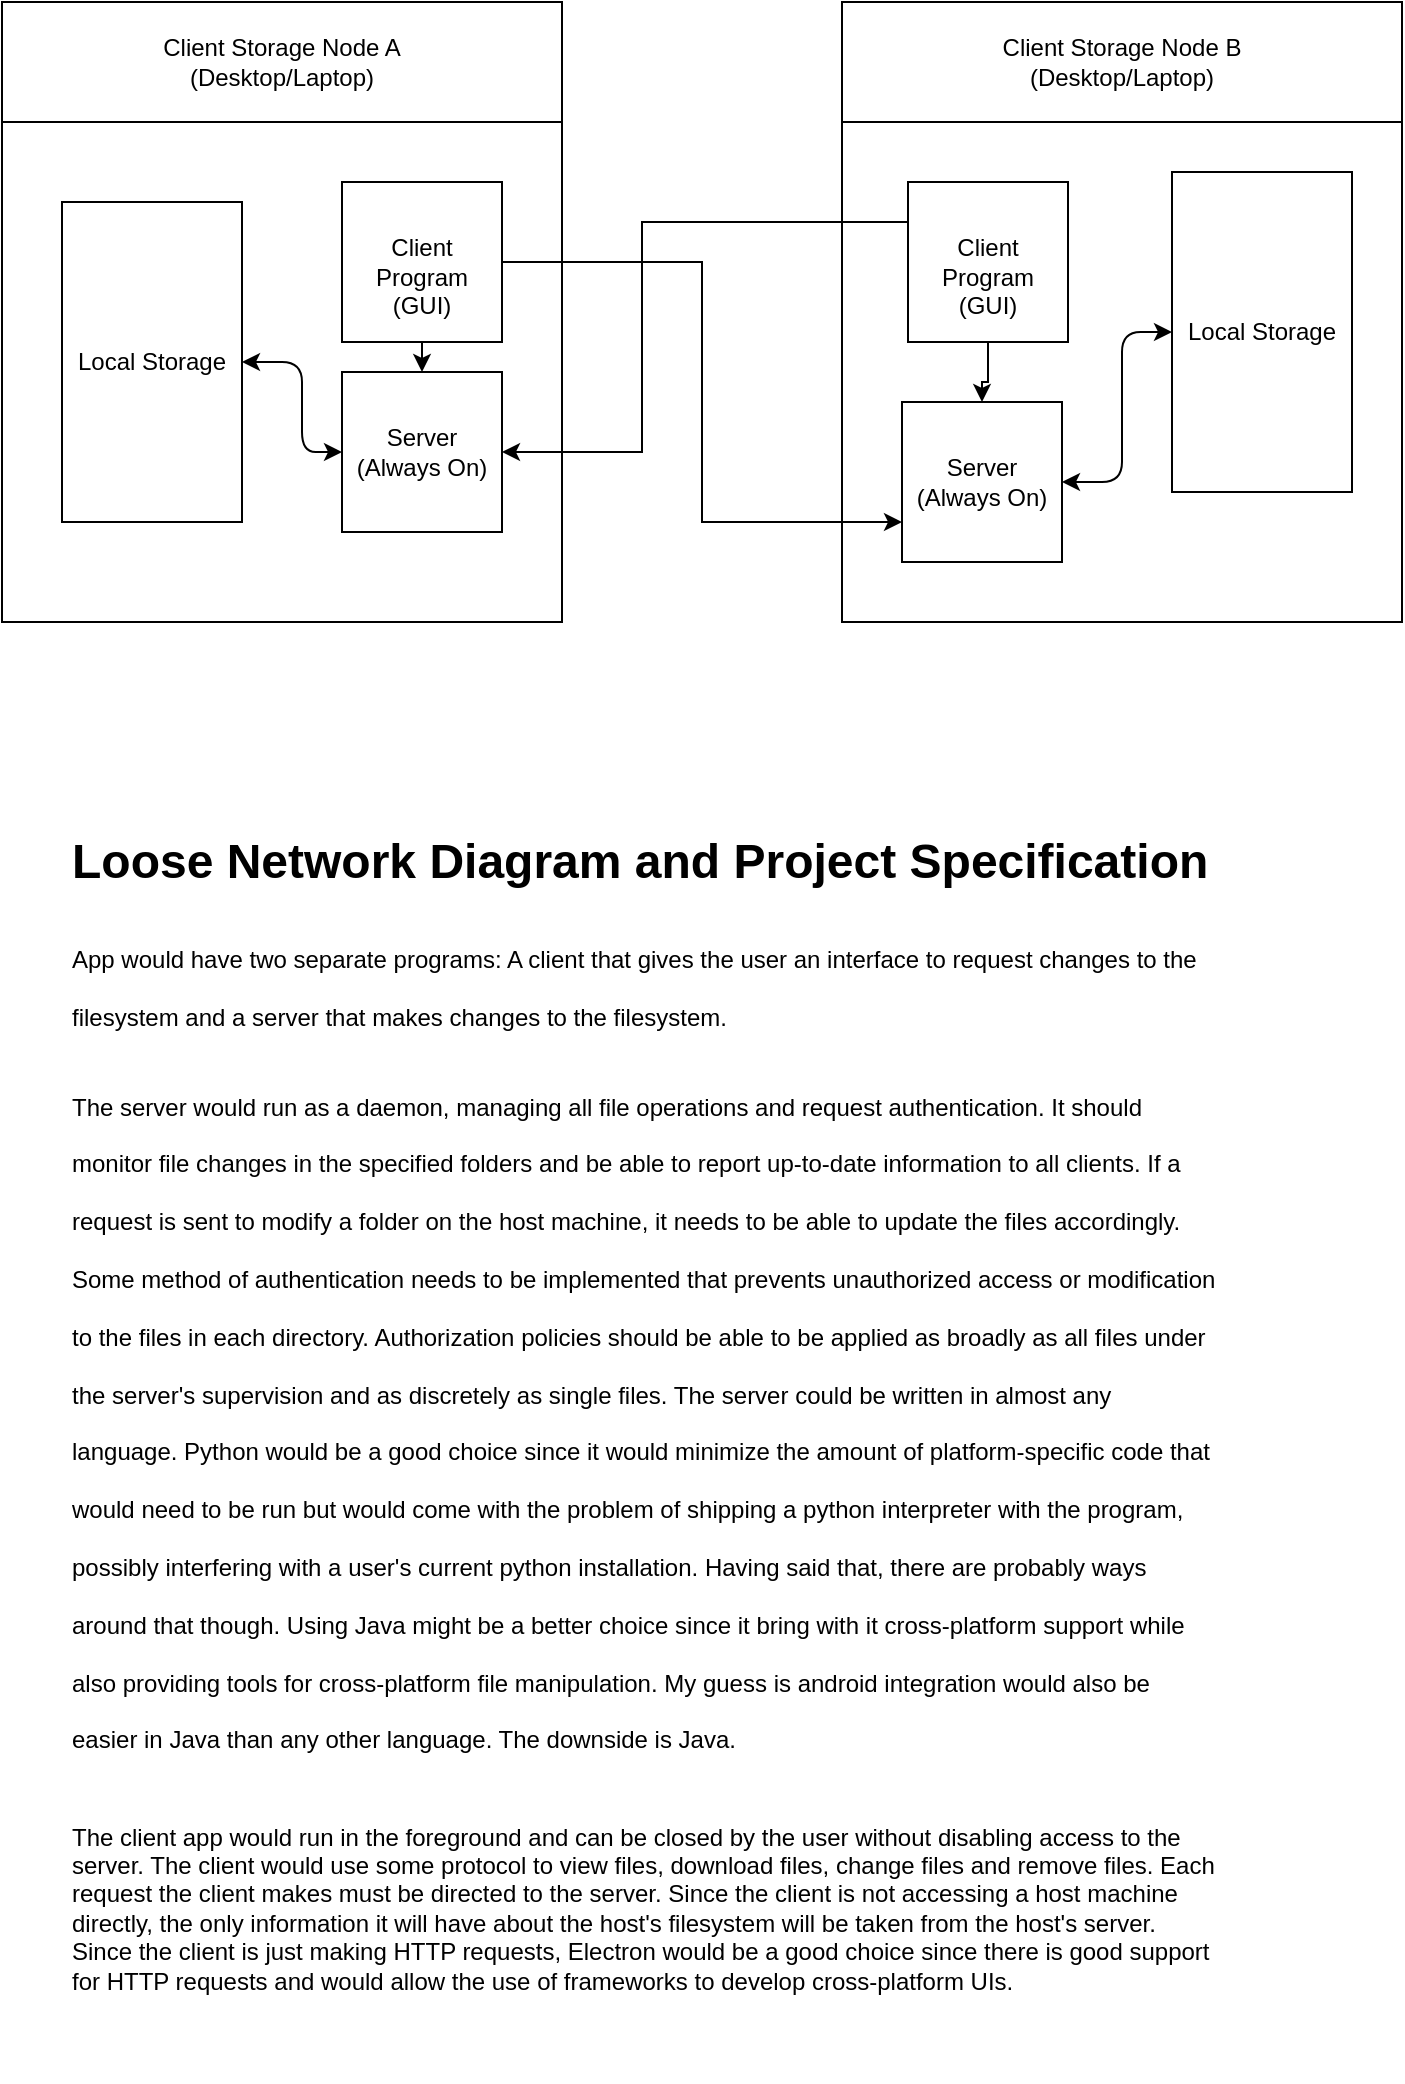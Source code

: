 <mxfile pages="1" version="11.2.8" type="github"><diagram id="0vi3HyR-SskDz97l8te9" name="Page-1"><mxGraphModel dx="1995" dy="1085" grid="1" gridSize="10" guides="1" tooltips="1" connect="1" arrows="1" fold="1" page="1" pageScale="1" pageWidth="850" pageHeight="1100" math="0" shadow="0"><root><mxCell id="0"/><mxCell id="1" parent="0"/><mxCell id="u3O_rRwV4unvYOibPfHP-1" value="" style="rounded=0;whiteSpace=wrap;html=1;" vertex="1" parent="1"><mxGeometry x="90" y="90" width="280" height="250" as="geometry"/></mxCell><mxCell id="u3O_rRwV4unvYOibPfHP-2" value="Client Storage Node A&lt;br&gt;(Desktop/Laptop)" style="rounded=0;whiteSpace=wrap;html=1;" vertex="1" parent="1"><mxGeometry x="90" y="30" width="280" height="60" as="geometry"/></mxCell><mxCell id="u3O_rRwV4unvYOibPfHP-21" style="edgeStyle=orthogonalEdgeStyle;rounded=0;orthogonalLoop=1;jettySize=auto;html=1;exitX=0.5;exitY=1;exitDx=0;exitDy=0;entryX=0.5;entryY=0;entryDx=0;entryDy=0;" edge="1" parent="1" source="u3O_rRwV4unvYOibPfHP-3" target="u3O_rRwV4unvYOibPfHP-4"><mxGeometry relative="1" as="geometry"/></mxCell><mxCell id="u3O_rRwV4unvYOibPfHP-3" value="&lt;br&gt;Client Program&lt;br&gt;(GUI)" style="whiteSpace=wrap;html=1;aspect=fixed;" vertex="1" parent="1"><mxGeometry x="260" y="120" width="80" height="80" as="geometry"/></mxCell><mxCell id="u3O_rRwV4unvYOibPfHP-4" value="Server&lt;br&gt;(Always On)" style="whiteSpace=wrap;html=1;aspect=fixed;" vertex="1" parent="1"><mxGeometry x="260" y="215" width="80" height="80" as="geometry"/></mxCell><mxCell id="u3O_rRwV4unvYOibPfHP-6" value="Local Storage" style="rounded=0;whiteSpace=wrap;html=1;" vertex="1" parent="1"><mxGeometry x="120" y="130" width="90" height="160" as="geometry"/></mxCell><mxCell id="u3O_rRwV4unvYOibPfHP-12" value="" style="group" vertex="1" connectable="0" parent="1"><mxGeometry x="510" y="30" width="280" height="310" as="geometry"/></mxCell><mxCell id="u3O_rRwV4unvYOibPfHP-7" value="" style="rounded=0;whiteSpace=wrap;html=1;" vertex="1" parent="u3O_rRwV4unvYOibPfHP-12"><mxGeometry y="60" width="280" height="250" as="geometry"/></mxCell><mxCell id="u3O_rRwV4unvYOibPfHP-8" value="Client Storage Node B&lt;br&gt;(Desktop/Laptop)" style="rounded=0;whiteSpace=wrap;html=1;" vertex="1" parent="u3O_rRwV4unvYOibPfHP-12"><mxGeometry width="280" height="60" as="geometry"/></mxCell><mxCell id="u3O_rRwV4unvYOibPfHP-11" value="Local Storage" style="rounded=0;whiteSpace=wrap;html=1;" vertex="1" parent="u3O_rRwV4unvYOibPfHP-12"><mxGeometry x="165" y="85" width="90" height="160" as="geometry"/></mxCell><mxCell id="u3O_rRwV4unvYOibPfHP-10" value="Server&lt;br&gt;(Always On)" style="whiteSpace=wrap;html=1;aspect=fixed;" vertex="1" parent="u3O_rRwV4unvYOibPfHP-12"><mxGeometry x="30" y="200" width="80" height="80" as="geometry"/></mxCell><mxCell id="u3O_rRwV4unvYOibPfHP-20" style="edgeStyle=orthogonalEdgeStyle;rounded=0;orthogonalLoop=1;jettySize=auto;html=1;exitX=0.5;exitY=1;exitDx=0;exitDy=0;" edge="1" parent="u3O_rRwV4unvYOibPfHP-12" source="u3O_rRwV4unvYOibPfHP-9" target="u3O_rRwV4unvYOibPfHP-10"><mxGeometry relative="1" as="geometry"/></mxCell><mxCell id="u3O_rRwV4unvYOibPfHP-9" value="&lt;br&gt;Client Program&lt;br&gt;(GUI)" style="whiteSpace=wrap;html=1;aspect=fixed;" vertex="1" parent="u3O_rRwV4unvYOibPfHP-12"><mxGeometry x="33" y="90" width="80" height="80" as="geometry"/></mxCell><mxCell id="u3O_rRwV4unvYOibPfHP-17" value="" style="endArrow=classic;startArrow=classic;html=1;entryX=0;entryY=0.5;entryDx=0;entryDy=0;exitX=1;exitY=0.5;exitDx=0;exitDy=0;" edge="1" parent="u3O_rRwV4unvYOibPfHP-12" source="u3O_rRwV4unvYOibPfHP-10" target="u3O_rRwV4unvYOibPfHP-11"><mxGeometry width="50" height="50" relative="1" as="geometry"><mxPoint x="-420" y="380" as="sourcePoint"/><mxPoint x="-370" y="330" as="targetPoint"/><Array as="points"><mxPoint x="140" y="240"/><mxPoint x="140" y="165"/></Array></mxGeometry></mxCell><mxCell id="u3O_rRwV4unvYOibPfHP-14" style="edgeStyle=orthogonalEdgeStyle;rounded=0;orthogonalLoop=1;jettySize=auto;html=1;exitX=0;exitY=0.5;exitDx=0;exitDy=0;entryX=1;entryY=0.5;entryDx=0;entryDy=0;" edge="1" parent="1" source="u3O_rRwV4unvYOibPfHP-9" target="u3O_rRwV4unvYOibPfHP-4"><mxGeometry relative="1" as="geometry"><Array as="points"><mxPoint x="543" y="140"/><mxPoint x="410" y="140"/><mxPoint x="410" y="255"/></Array></mxGeometry></mxCell><mxCell id="u3O_rRwV4unvYOibPfHP-18" value="" style="endArrow=classic;startArrow=classic;html=1;entryX=0;entryY=0.5;entryDx=0;entryDy=0;exitX=1;exitY=0.5;exitDx=0;exitDy=0;" edge="1" parent="1" source="u3O_rRwV4unvYOibPfHP-6" target="u3O_rRwV4unvYOibPfHP-4"><mxGeometry width="50" height="50" relative="1" as="geometry"><mxPoint x="210" y="240" as="sourcePoint"/><mxPoint x="260" y="190" as="targetPoint"/><Array as="points"><mxPoint x="240" y="210"/><mxPoint x="240" y="255"/></Array></mxGeometry></mxCell><mxCell id="u3O_rRwV4unvYOibPfHP-23" style="edgeStyle=orthogonalEdgeStyle;rounded=0;orthogonalLoop=1;jettySize=auto;html=1;exitX=1;exitY=0.5;exitDx=0;exitDy=0;entryX=0;entryY=0.75;entryDx=0;entryDy=0;" edge="1" parent="1" source="u3O_rRwV4unvYOibPfHP-3" target="u3O_rRwV4unvYOibPfHP-10"><mxGeometry relative="1" as="geometry"/></mxCell><mxCell id="u3O_rRwV4unvYOibPfHP-25" value="&lt;h1&gt;&lt;span&gt;Loose Network Diagram and Project Specification&lt;/span&gt;&lt;/h1&gt;&lt;h1&gt;&lt;span style=&quot;font-size: 12px ; font-weight: 400&quot;&gt;App would have two separate programs: A client that gives the user an interface to request changes to the filesystem and a server that makes changes to the filesystem.&amp;nbsp;&lt;/span&gt;&lt;/h1&gt;&lt;h1&gt;&lt;span style=&quot;font-size: 12px ; font-weight: 400 ; line-height: 100%&quot;&gt;The server would run as a daemon, managing all file operations and request authentication. It should monitor file changes in the specified folders and be able to report up-to-date information to all clients. If a request is sent to modify a folder on the host machine, it needs to be able to update the files accordingly. Some method of authentication needs to be implemented that prevents unauthorized access or modification to the files in each directory. Authorization policies should be able to be applied as broadly as all files under the server's supervision and as discretely as single files. The server could be written in almost any language. Python would be a good choice since it would minimize the amount of platform-specific code that would need to be run but would come with the problem of shipping a python interpreter with the program, possibly interfering with a user's current python installation. Having said that, there are probably ways around that though. Using Java might be a better choice since it bring with it cross-platform support while also providing tools for cross-platform file manipulation. My guess is android integration would also be easier in Java than any other language. The downside is Java.&lt;/span&gt;&lt;/h1&gt;&lt;div&gt;&lt;span style=&quot;font-size: 12px ; font-weight: 400&quot;&gt;&lt;br&gt;&lt;/span&gt;&lt;/div&gt;&lt;div&gt;&lt;span style=&quot;font-size: 12px ; font-weight: 400&quot;&gt;The client app would run in the foreground and can be closed by the user without disabling access to the server. The client would use some protocol to view files, download files, change files and remove files. Each request the client makes must be directed to the server. Since the client is not accessing a host machine directly, the only information it will have about the host's filesystem will be taken from the host's server. Since the client is just making HTTP requests, Electron would be a good choice since there is good support for HTTP requests and would allow the use of frameworks to develop cross-platform UIs.&amp;nbsp;&lt;/span&gt;&lt;/div&gt;" style="text;html=1;strokeColor=none;fillColor=none;spacing=5;spacingTop=-20;whiteSpace=wrap;overflow=hidden;rounded=0;" vertex="1" parent="1"><mxGeometry x="120" y="440" width="580" height="630" as="geometry"/></mxCell></root></mxGraphModel></diagram></mxfile>